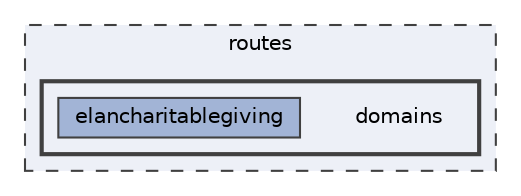digraph "routes/domains"
{
 // LATEX_PDF_SIZE
  bgcolor="transparent";
  edge [fontname=Helvetica,fontsize=10,labelfontname=Helvetica,labelfontsize=10];
  node [fontname=Helvetica,fontsize=10,shape=box,height=0.2,width=0.4];
  compound=true
  subgraph clusterdir_533417642d4c22e94ed6b0528ca3d24e {
    graph [ bgcolor="#edf0f7", pencolor="grey25", label="routes", fontname=Helvetica,fontsize=10 style="filled,dashed", URL="dir_533417642d4c22e94ed6b0528ca3d24e.html",tooltip=""]
  subgraph clusterdir_2341c1c9a25f1871686d8d5f8ce69684 {
    graph [ bgcolor="#edf0f7", pencolor="grey25", label="", fontname=Helvetica,fontsize=10 style="filled,bold", URL="dir_2341c1c9a25f1871686d8d5f8ce69684.html",tooltip=""]
    dir_2341c1c9a25f1871686d8d5f8ce69684 [shape=plaintext, label="domains"];
  dir_457992c34ad6aa804b2df361525e0908 [label="elancharitablegiving", fillcolor="#a2b4d6", color="grey25", style="filled", URL="dir_457992c34ad6aa804b2df361525e0908.html",tooltip=""];
  }
  }
}

